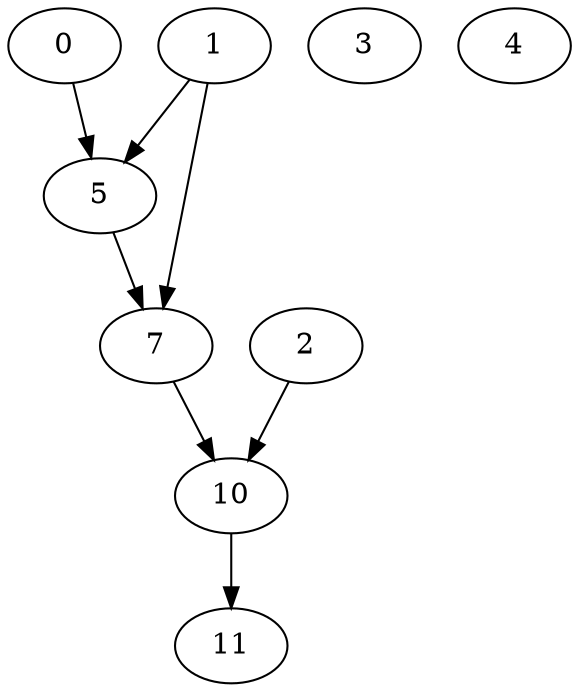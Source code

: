 strict digraph "" {
	0	[layer=1];
	5	[layer=2];
	0 -> 5;
	1	[layer=1];
	1 -> 5;
	7	[layer=3];
	1 -> 7;
	2	[layer=1];
	10	[layer=4];
	2 -> 10;
	3	[layer=1];
	4	[layer=1];
	5 -> 7;
	7 -> 10;
	11	[layer=5];
	10 -> 11;
}
